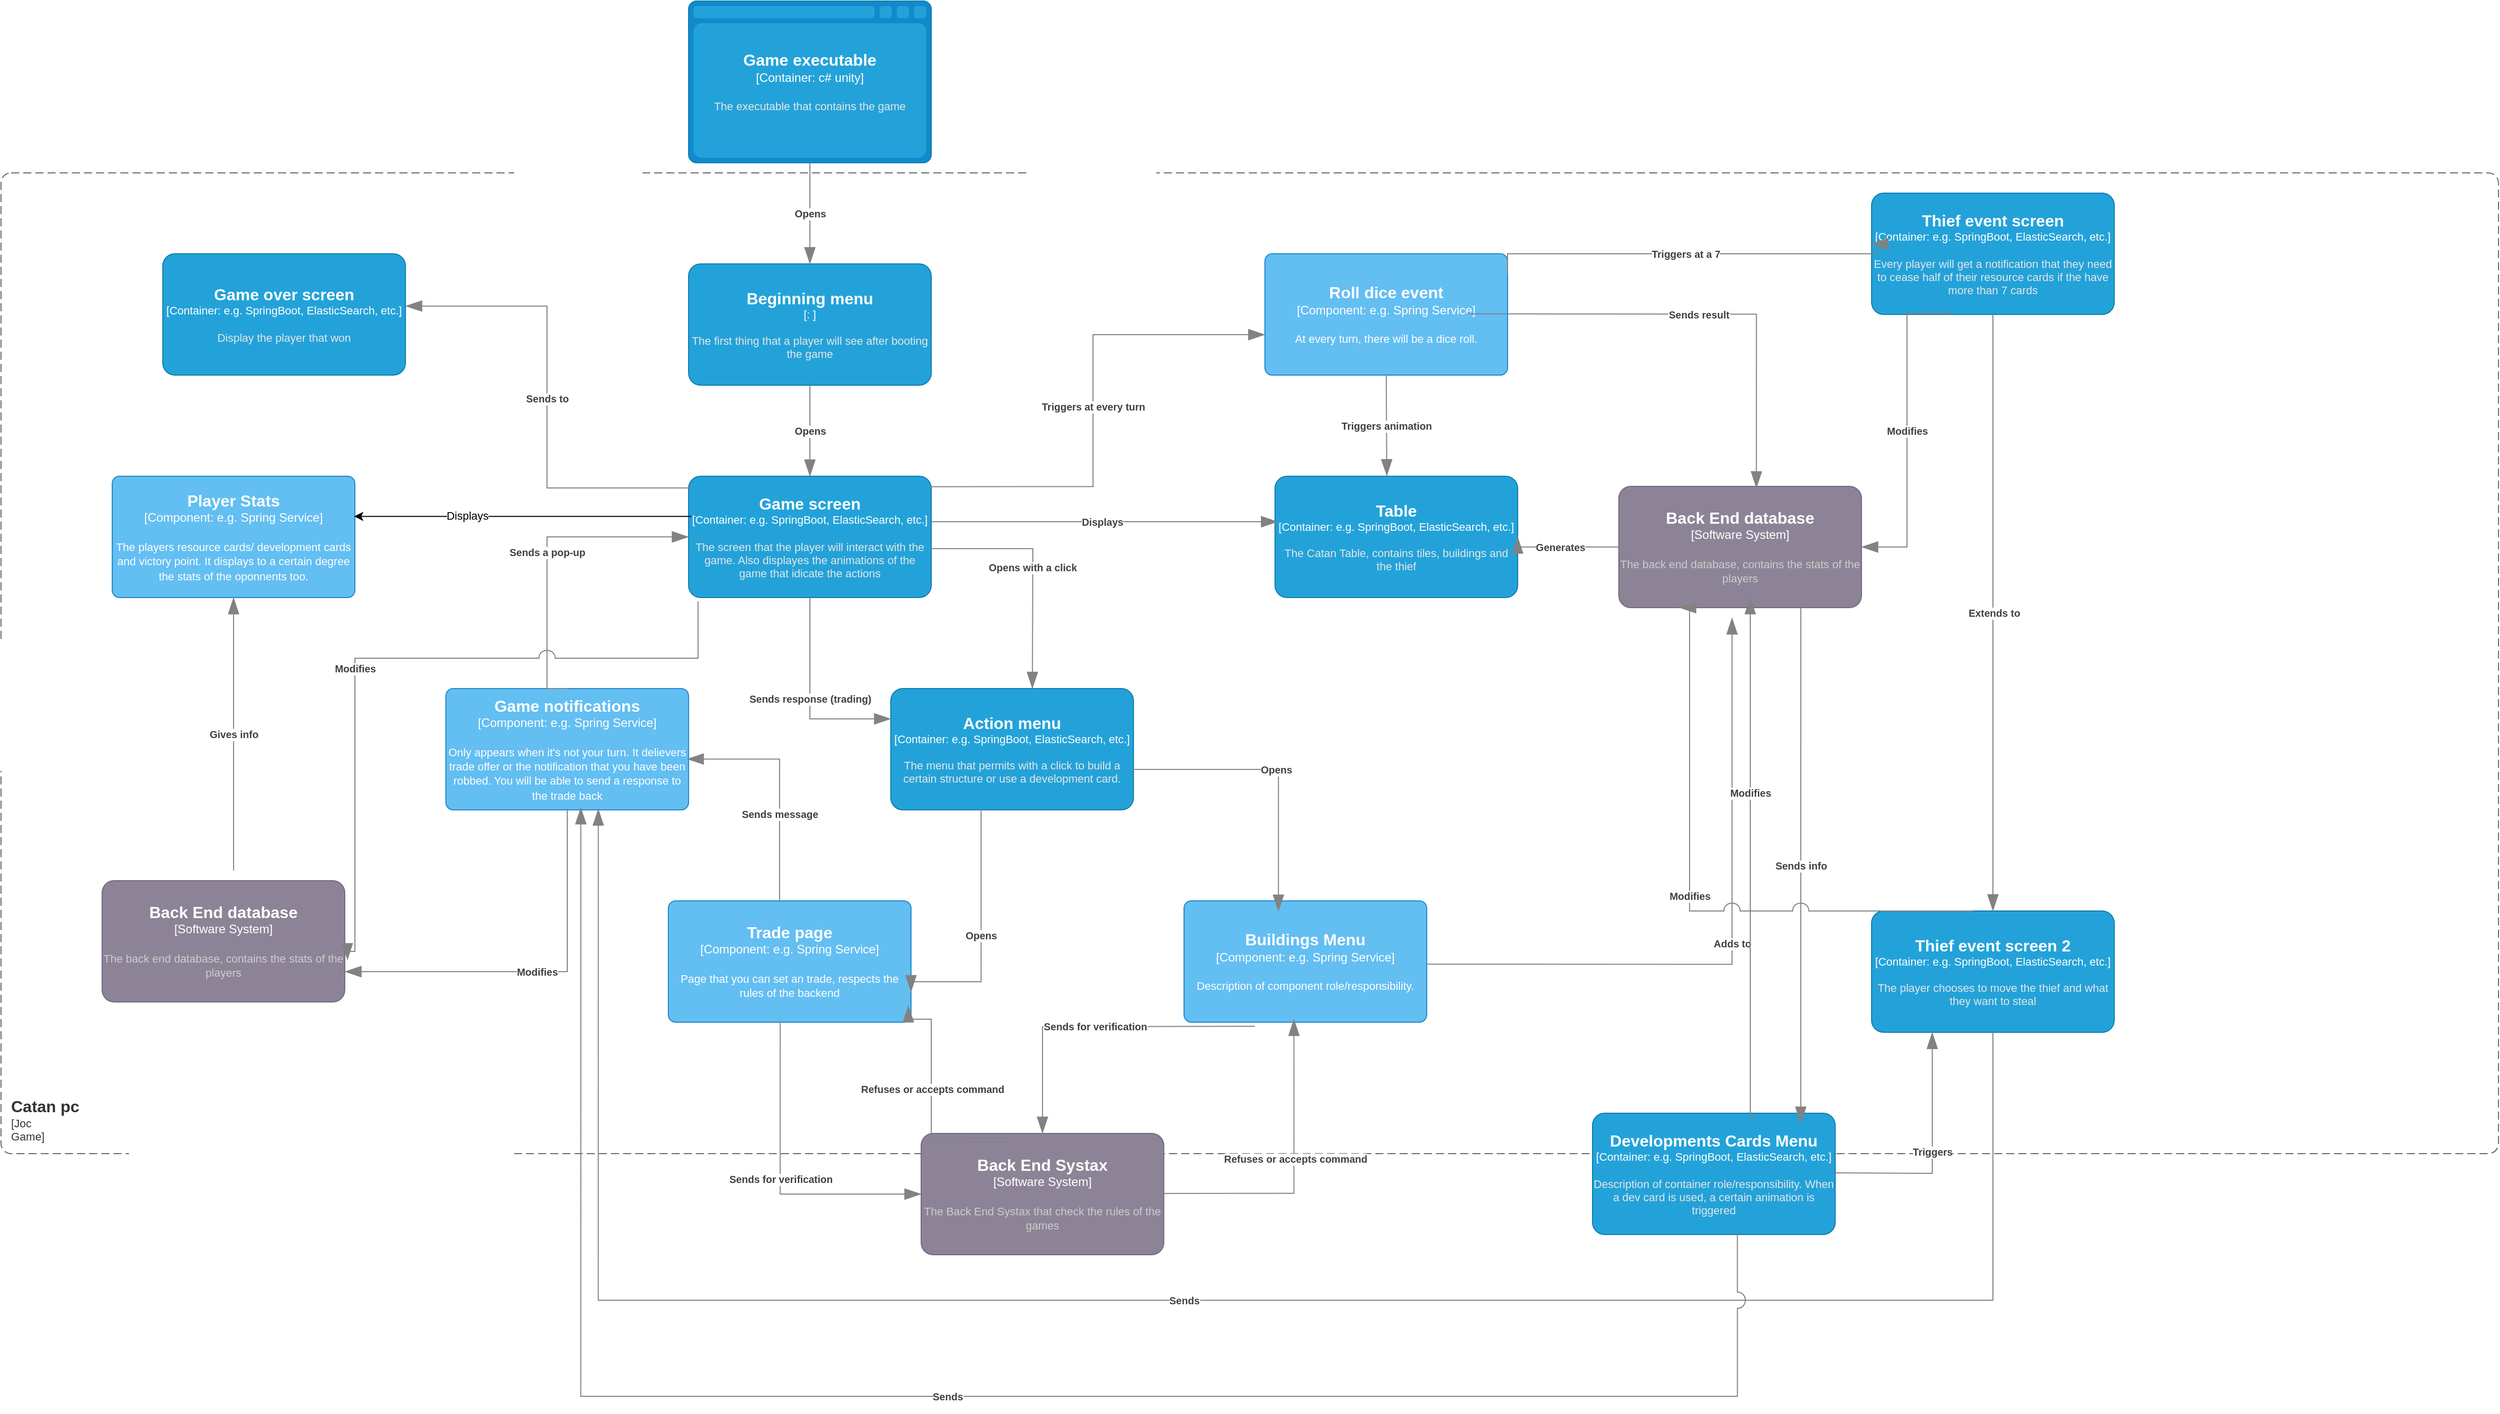 <mxfile version="26.1.1">
  <diagram name="Pagină-1" id="UTGaw44yvinhwc0s_YZf">
    <mxGraphModel dx="1434" dy="772" grid="1" gridSize="10" guides="1" tooltips="1" connect="1" arrows="1" fold="1" page="1" pageScale="1" pageWidth="827" pageHeight="1169" math="0" shadow="0">
      <root>
        <mxCell id="0" />
        <mxCell id="1" parent="0" />
        <object placeholders="1" c4Name="Catan pc" c4Type="ContainerScopeBoundary" c4Application="Joc&#xa;Game" label="&lt;font style=&quot;font-size: 16px&quot;&gt;&lt;b&gt;&lt;div style=&quot;text-align: left&quot;&gt;%c4Name%&lt;/div&gt;&lt;/b&gt;&lt;/font&gt;&lt;div style=&quot;text-align: left&quot;&gt;[%c4Application%]&lt;/div&gt;" id="vc-hCGxswRLO5xnwqPGK-2">
          <mxCell style="rounded=1;fontSize=11;whiteSpace=wrap;html=1;dashed=1;arcSize=20;fillColor=none;strokeColor=#666666;fontColor=#333333;labelBackgroundColor=none;align=left;verticalAlign=bottom;labelBorderColor=none;spacingTop=0;spacing=10;dashPattern=8 4;metaEdit=1;rotatable=0;perimeter=rectanglePerimeter;noLabel=0;labelPadding=0;allowArrows=0;connectable=0;expand=0;recursiveResize=0;editable=1;pointerEvents=0;absoluteArcSize=1;points=[[0.25,0,0],[0.5,0,0],[0.75,0,0],[1,0.25,0],[1,0.5,0],[1,0.75,0],[0.75,1,0],[0.5,1,0],[0.25,1,0],[0,0.75,0],[0,0.5,0],[0,0.25,0]];" vertex="1" parent="1">
            <mxGeometry x="80" y="190" width="2470" height="970" as="geometry" />
          </mxCell>
        </object>
        <object placeholders="1" c4Name="Beginning menu" c4Type="" c4Technology="" c4Description="The first thing that a player will see after booting the game" label="&lt;font style=&quot;font-size: 16px&quot;&gt;&lt;b&gt;%c4Name%&lt;/b&gt;&lt;/font&gt;&lt;div&gt;[%c4Type%: %c4Technology%]&lt;/div&gt;&lt;br&gt;&lt;div&gt;&lt;font style=&quot;font-size: 11px&quot;&gt;&lt;font color=&quot;#E6E6E6&quot;&gt;%c4Description%&lt;/font&gt;&lt;/div&gt;" id="vc-hCGxswRLO5xnwqPGK-3">
          <mxCell style="rounded=1;whiteSpace=wrap;html=1;fontSize=11;labelBackgroundColor=none;fillColor=#23A2D9;fontColor=#ffffff;align=center;arcSize=10;strokeColor=#0E7DAD;metaEdit=1;resizable=0;points=[[0.25,0,0],[0.5,0,0],[0.75,0,0],[1,0.25,0],[1,0.5,0],[1,0.75,0],[0.75,1,0],[0.5,1,0],[0.25,1,0],[0,0.75,0],[0,0.5,0],[0,0.25,0]];" vertex="1" parent="1">
            <mxGeometry x="760" y="280" width="240" height="120" as="geometry" />
          </mxCell>
        </object>
        <object placeholders="1" c4Name="Game executable" c4Type="Container" c4Technology="c# unity" c4Description="The executable that contains the game" label="&lt;font style=&quot;font-size: 16px&quot;&gt;&lt;b&gt;%c4Name%&lt;/b&gt;&lt;/font&gt;&lt;div&gt;[%c4Type%:&amp;nbsp;%c4Technology%]&lt;/div&gt;&lt;br&gt;&lt;div&gt;&lt;font style=&quot;font-size: 11px&quot;&gt;&lt;font color=&quot;#E6E6E6&quot;&gt;%c4Description%&lt;/font&gt;&lt;/div&gt;" id="vc-hCGxswRLO5xnwqPGK-4">
          <mxCell style="shape=mxgraph.c4.webBrowserContainer2;whiteSpace=wrap;html=1;boundedLbl=1;rounded=0;labelBackgroundColor=none;strokeColor=#118ACD;fillColor=#23A2D9;strokeColor=#118ACD;strokeColor2=#0E7DAD;fontSize=12;fontColor=#ffffff;align=center;metaEdit=1;points=[[0.5,0,0],[1,0.25,0],[1,0.5,0],[1,0.75,0],[0.5,1,0],[0,0.75,0],[0,0.5,0],[0,0.25,0]];resizable=0;" vertex="1" parent="1">
            <mxGeometry x="760" y="20" width="240" height="160" as="geometry" />
          </mxCell>
        </object>
        <object placeholders="1" c4Type="Relationship" c4Description="Opens" label="&lt;div style=&quot;text-align: left&quot;&gt;&lt;div style=&quot;text-align: center&quot;&gt;&lt;b&gt;%c4Description%&lt;/b&gt;&lt;/div&gt;" id="vc-hCGxswRLO5xnwqPGK-5">
          <mxCell style="endArrow=blockThin;html=1;fontSize=10;fontColor=#404040;strokeWidth=1;endFill=1;strokeColor=#828282;elbow=vertical;metaEdit=1;endSize=14;startSize=14;jumpStyle=arc;jumpSize=16;rounded=0;edgeStyle=orthogonalEdgeStyle;exitX=0.5;exitY=1;exitDx=0;exitDy=0;exitPerimeter=0;entryX=0.5;entryY=0;entryDx=0;entryDy=0;entryPerimeter=0;" edge="1" parent="1" source="vc-hCGxswRLO5xnwqPGK-4" target="vc-hCGxswRLO5xnwqPGK-3">
            <mxGeometry width="240" relative="1" as="geometry">
              <mxPoint x="290" y="460" as="sourcePoint" />
              <mxPoint x="390" y="270" as="targetPoint" />
            </mxGeometry>
          </mxCell>
        </object>
        <object placeholders="1" c4Name="Game screen" c4Type="Container" c4Technology="e.g. SpringBoot, ElasticSearch, etc." c4Description="The screen that the player will interact with the game. Also displayes the animations of the game that idicate the actions" label="&lt;font style=&quot;font-size: 16px&quot;&gt;&lt;b&gt;%c4Name%&lt;/b&gt;&lt;/font&gt;&lt;div&gt;[%c4Type%: %c4Technology%]&lt;/div&gt;&lt;br&gt;&lt;div&gt;&lt;font style=&quot;font-size: 11px&quot;&gt;&lt;font color=&quot;#E6E6E6&quot;&gt;%c4Description%&lt;/font&gt;&lt;/div&gt;" id="vc-hCGxswRLO5xnwqPGK-6">
          <mxCell style="rounded=1;whiteSpace=wrap;html=1;fontSize=11;labelBackgroundColor=none;fillColor=#23A2D9;fontColor=#ffffff;align=center;arcSize=10;strokeColor=#0E7DAD;metaEdit=1;resizable=0;points=[[0.25,0,0],[0.5,0,0],[0.75,0,0],[1,0.25,0],[1,0.5,0],[1,0.75,0],[0.75,1,0],[0.5,1,0],[0.25,1,0],[0,0.75,0],[0,0.5,0],[0,0.25,0]];" vertex="1" parent="1">
            <mxGeometry x="760" y="490" width="240" height="120" as="geometry" />
          </mxCell>
        </object>
        <object placeholders="1" c4Type="Relationship" c4Description="Opens" label="&lt;div style=&quot;text-align: left&quot;&gt;&lt;div style=&quot;text-align: center&quot;&gt;&lt;b&gt;%c4Description%&lt;/b&gt;&lt;/div&gt;" id="vc-hCGxswRLO5xnwqPGK-7">
          <mxCell style="endArrow=blockThin;html=1;fontSize=10;fontColor=#404040;strokeWidth=1;endFill=1;strokeColor=#828282;elbow=vertical;metaEdit=1;endSize=14;startSize=14;jumpStyle=arc;jumpSize=16;rounded=0;edgeStyle=orthogonalEdgeStyle;exitX=0.5;exitY=1;exitDx=0;exitDy=0;exitPerimeter=0;entryX=0.5;entryY=0;entryDx=0;entryDy=0;entryPerimeter=0;" edge="1" parent="1" source="vc-hCGxswRLO5xnwqPGK-3" target="vc-hCGxswRLO5xnwqPGK-6">
            <mxGeometry width="240" relative="1" as="geometry">
              <mxPoint x="290" y="460" as="sourcePoint" />
              <mxPoint x="390" y="460" as="targetPoint" />
            </mxGeometry>
          </mxCell>
        </object>
        <object placeholders="1" c4Name="Action menu" c4Type="Container" c4Technology="e.g. SpringBoot, ElasticSearch, etc." c4Description="The menu that permits with a click to build a certain structure or use a development card." label="&lt;font style=&quot;font-size: 16px&quot;&gt;&lt;b&gt;%c4Name%&lt;/b&gt;&lt;/font&gt;&lt;div&gt;[%c4Type%: %c4Technology%]&lt;/div&gt;&lt;br&gt;&lt;div&gt;&lt;font style=&quot;font-size: 11px&quot;&gt;&lt;font color=&quot;#E6E6E6&quot;&gt;%c4Description%&lt;/font&gt;&lt;/div&gt;" id="vc-hCGxswRLO5xnwqPGK-8">
          <mxCell style="rounded=1;whiteSpace=wrap;html=1;fontSize=11;labelBackgroundColor=none;fillColor=#23A2D9;fontColor=#ffffff;align=center;arcSize=10;strokeColor=#0E7DAD;metaEdit=1;resizable=0;points=[[0.25,0,0],[0.5,0,0],[0.75,0,0],[1,0.25,0],[1,0.5,0],[1,0.75,0],[0.75,1,0],[0.5,1,0],[0.25,1,0],[0,0.75,0],[0,0.5,0],[0,0.25,0]];" vertex="1" parent="1">
            <mxGeometry x="960" y="700" width="240" height="120" as="geometry" />
          </mxCell>
        </object>
        <object placeholders="1" c4Name="Game notifications" c4Type="Component" c4Technology="e.g. Spring Service" c4Description="Only appears when it&#39;s not your turn. It delievers trade offer or the notification that you have been robbed. You will be able to send a response to the trade back" label="&lt;font style=&quot;font-size: 16px&quot;&gt;&lt;b&gt;%c4Name%&lt;/b&gt;&lt;/font&gt;&lt;div&gt;[%c4Type%: %c4Technology%]&lt;/div&gt;&lt;br&gt;&lt;div&gt;&lt;font style=&quot;font-size: 11px&quot;&gt;%c4Description%&lt;/font&gt;&lt;/div&gt;" id="vc-hCGxswRLO5xnwqPGK-9">
          <mxCell style="rounded=1;whiteSpace=wrap;html=1;labelBackgroundColor=none;fillColor=#63BEF2;fontColor=#ffffff;align=center;arcSize=6;strokeColor=#2086C9;metaEdit=1;resizable=0;points=[[0.25,0,0],[0.5,0,0],[0.75,0,0],[1,0.25,0],[1,0.5,0],[1,0.75,0],[0.75,1,0],[0.5,1,0],[0.25,1,0],[0,0.75,0],[0,0.5,0],[0,0.25,0]];" vertex="1" parent="1">
            <mxGeometry x="520" y="700" width="240" height="120" as="geometry" />
          </mxCell>
        </object>
        <object placeholders="1" c4Type="Relationship" c4Description="Opens with a click" label="&lt;div style=&quot;text-align: left&quot;&gt;&lt;div style=&quot;text-align: center&quot;&gt;&lt;b&gt;%c4Description%&lt;/b&gt;&lt;/div&gt;" id="vc-hCGxswRLO5xnwqPGK-10">
          <mxCell style="endArrow=blockThin;html=1;fontSize=10;fontColor=#404040;strokeWidth=1;endFill=1;strokeColor=#828282;elbow=vertical;metaEdit=1;endSize=14;startSize=14;jumpStyle=arc;jumpSize=16;rounded=0;edgeStyle=orthogonalEdgeStyle;exitX=0.994;exitY=0.597;exitDx=0;exitDy=0;exitPerimeter=0;" edge="1" parent="1" source="vc-hCGxswRLO5xnwqPGK-6">
            <mxGeometry width="240" relative="1" as="geometry">
              <mxPoint x="860" y="730" as="sourcePoint" />
              <mxPoint x="1100" y="700" as="targetPoint" />
            </mxGeometry>
          </mxCell>
        </object>
        <object placeholders="1" c4Type="Relationship" c4Description="Sends message" label="&lt;div style=&quot;text-align: left&quot;&gt;&lt;div style=&quot;text-align: center&quot;&gt;&lt;b&gt;%c4Description%&lt;/b&gt;&lt;/div&gt;" id="vc-hCGxswRLO5xnwqPGK-11">
          <mxCell style="endArrow=blockThin;html=1;fontSize=10;fontColor=#404040;strokeWidth=1;endFill=1;strokeColor=#828282;elbow=vertical;metaEdit=1;endSize=14;startSize=14;jumpStyle=arc;jumpSize=16;rounded=0;edgeStyle=orthogonalEdgeStyle;entryX=0.994;entryY=0.581;entryDx=0;entryDy=0;entryPerimeter=0;exitX=0.5;exitY=0;exitDx=0;exitDy=0;exitPerimeter=0;" edge="1" parent="1" target="vc-hCGxswRLO5xnwqPGK-9">
            <mxGeometry width="240" relative="1" as="geometry">
              <mxPoint x="800" y="920" as="sourcePoint" />
              <mxPoint x="700" y="770" as="targetPoint" />
              <Array as="points">
                <mxPoint x="850" y="920" />
                <mxPoint x="850" y="770" />
              </Array>
            </mxGeometry>
          </mxCell>
        </object>
        <object placeholders="1" c4Type="Relationship" c4Description="Sends response (trading)" label="&lt;div style=&quot;text-align: left&quot;&gt;&lt;div style=&quot;text-align: center&quot;&gt;&lt;b&gt;%c4Description%&lt;/b&gt;&lt;/div&gt;" id="vc-hCGxswRLO5xnwqPGK-13">
          <mxCell style="endArrow=blockThin;html=1;fontSize=10;fontColor=#404040;strokeWidth=1;endFill=1;strokeColor=#828282;elbow=vertical;metaEdit=1;endSize=14;startSize=14;jumpStyle=arc;jumpSize=16;rounded=0;edgeStyle=orthogonalEdgeStyle;exitX=0.5;exitY=1;exitDx=0;exitDy=0;exitPerimeter=0;" edge="1" parent="1" source="vc-hCGxswRLO5xnwqPGK-6">
            <mxGeometry width="240" relative="1" as="geometry">
              <mxPoint x="860" y="730" as="sourcePoint" />
              <mxPoint x="960" y="730" as="targetPoint" />
              <Array as="points">
                <mxPoint x="880" y="730" />
              </Array>
            </mxGeometry>
          </mxCell>
        </object>
        <object placeholders="1" c4Type="Relationship" c4Description="Sends a pop-up" label="&lt;div style=&quot;text-align: left&quot;&gt;&lt;div style=&quot;text-align: center&quot;&gt;&lt;b&gt;%c4Description%&lt;/b&gt;&lt;/div&gt;" id="vc-hCGxswRLO5xnwqPGK-15">
          <mxCell style="endArrow=blockThin;html=1;fontSize=10;fontColor=#404040;strokeWidth=1;endFill=1;strokeColor=#828282;elbow=vertical;metaEdit=1;endSize=14;startSize=14;jumpStyle=arc;jumpSize=16;rounded=0;edgeStyle=orthogonalEdgeStyle;exitX=0.5;exitY=0;exitDx=0;exitDy=0;exitPerimeter=0;" edge="1" parent="1" source="vc-hCGxswRLO5xnwqPGK-9" target="vc-hCGxswRLO5xnwqPGK-6">
            <mxGeometry width="240" relative="1" as="geometry">
              <mxPoint x="620" y="614.47" as="sourcePoint" />
              <mxPoint x="550" y="624.47" as="targetPoint" />
              <Array as="points">
                <mxPoint x="620" y="700" />
                <mxPoint x="620" y="550" />
              </Array>
            </mxGeometry>
          </mxCell>
        </object>
        <object placeholders="1" c4Name="Trade page" c4Type="Component" c4Technology="e.g. Spring Service" c4Description="Page that you can set an trade, respects the rules of the backend" label="&lt;font style=&quot;font-size: 16px&quot;&gt;&lt;b&gt;%c4Name%&lt;/b&gt;&lt;/font&gt;&lt;div&gt;[%c4Type%: %c4Technology%]&lt;/div&gt;&lt;br&gt;&lt;div&gt;&lt;font style=&quot;font-size: 11px&quot;&gt;%c4Description%&lt;/font&gt;&lt;/div&gt;" id="vc-hCGxswRLO5xnwqPGK-16">
          <mxCell style="rounded=1;whiteSpace=wrap;html=1;labelBackgroundColor=none;fillColor=#63BEF2;fontColor=#ffffff;align=center;arcSize=6;strokeColor=#2086C9;metaEdit=1;resizable=0;points=[[0.25,0,0],[0.5,0,0],[0.75,0,0],[1,0.25,0],[1,0.5,0],[1,0.75,0],[0.75,1,0],[0.5,1,0],[0.25,1,0],[0,0.75,0],[0,0.5,0],[0,0.25,0]];" vertex="1" parent="1">
            <mxGeometry x="740" y="910" width="240" height="120" as="geometry" />
          </mxCell>
        </object>
        <object placeholders="1" c4Type="Relationship" c4Description="Opens" label="&lt;div style=&quot;text-align: left&quot;&gt;&lt;div style=&quot;text-align: center&quot;&gt;&lt;b&gt;%c4Description%&lt;/b&gt;&lt;/div&gt;" id="vc-hCGxswRLO5xnwqPGK-17">
          <mxCell style="endArrow=blockThin;html=1;fontSize=10;fontColor=#404040;strokeWidth=1;endFill=1;strokeColor=#828282;elbow=vertical;metaEdit=1;endSize=14;startSize=14;jumpStyle=arc;jumpSize=16;rounded=0;edgeStyle=orthogonalEdgeStyle;exitX=0.372;exitY=0.992;exitDx=0;exitDy=0;exitPerimeter=0;" edge="1" parent="1" source="vc-hCGxswRLO5xnwqPGK-8">
            <mxGeometry width="240" relative="1" as="geometry">
              <mxPoint x="860" y="730" as="sourcePoint" />
              <mxPoint x="980" y="1000" as="targetPoint" />
              <Array as="points">
                <mxPoint x="1049" y="990" />
                <mxPoint x="980" y="990" />
              </Array>
            </mxGeometry>
          </mxCell>
        </object>
        <object placeholders="1" c4Name="Buildings Menu" c4Type="Component" c4Technology="e.g. Spring Service" c4Description="Description of component role/responsibility." label="&lt;font style=&quot;font-size: 16px&quot;&gt;&lt;b&gt;%c4Name%&lt;/b&gt;&lt;/font&gt;&lt;div&gt;[%c4Type%: %c4Technology%]&lt;/div&gt;&lt;br&gt;&lt;div&gt;&lt;font style=&quot;font-size: 11px&quot;&gt;%c4Description%&lt;/font&gt;&lt;/div&gt;" id="vc-hCGxswRLO5xnwqPGK-19">
          <mxCell style="rounded=1;whiteSpace=wrap;html=1;labelBackgroundColor=none;fillColor=#63BEF2;fontColor=#ffffff;align=center;arcSize=6;strokeColor=#2086C9;metaEdit=1;resizable=0;points=[[0.25,0,0],[0.5,0,0],[0.75,0,0],[1,0.25,0],[1,0.5,0],[1,0.75,0],[0.75,1,0],[0.5,1,0],[0.25,1,0],[0,0.75,0],[0,0.5,0],[0,0.25,0]];" vertex="1" parent="1">
            <mxGeometry x="1250" y="910" width="240" height="120" as="geometry" />
          </mxCell>
        </object>
        <object placeholders="1" c4Name="Table" c4Type="Container" c4Technology="e.g. SpringBoot, ElasticSearch, etc." c4Description="The Catan Table, contains tiles, buildings and the thief" label="&lt;font style=&quot;font-size: 16px&quot;&gt;&lt;b&gt;%c4Name%&lt;/b&gt;&lt;/font&gt;&lt;div&gt;[%c4Type%: %c4Technology%]&lt;/div&gt;&lt;br&gt;&lt;div&gt;&lt;font style=&quot;font-size: 11px&quot;&gt;&lt;font color=&quot;#E6E6E6&quot;&gt;%c4Description%&lt;/font&gt;&lt;/div&gt;" id="vc-hCGxswRLO5xnwqPGK-20">
          <mxCell style="rounded=1;whiteSpace=wrap;html=1;fontSize=11;labelBackgroundColor=none;fillColor=#23A2D9;fontColor=#ffffff;align=center;arcSize=10;strokeColor=#0E7DAD;metaEdit=1;resizable=0;points=[[0.25,0,0],[0.5,0,0],[0.75,0,0],[1,0.25,0],[1,0.5,0],[1,0.75,0],[0.75,1,0],[0.5,1,0],[0.25,1,0],[0,0.75,0],[0,0.5,0],[0,0.25,0]];" vertex="1" parent="1">
            <mxGeometry x="1340" y="490" width="240" height="120" as="geometry" />
          </mxCell>
        </object>
        <object placeholders="1" c4Type="Relationship" c4Description="Displays" label="&lt;div style=&quot;text-align: left&quot;&gt;&lt;div style=&quot;text-align: center&quot;&gt;&lt;b&gt;%c4Description%&lt;/b&gt;&lt;/div&gt;" id="vc-hCGxswRLO5xnwqPGK-21">
          <mxCell style="endArrow=blockThin;html=1;fontSize=10;fontColor=#404040;strokeWidth=1;endFill=1;strokeColor=#828282;elbow=vertical;metaEdit=1;endSize=14;startSize=14;jumpStyle=arc;jumpSize=16;rounded=0;edgeStyle=orthogonalEdgeStyle;exitX=0.983;exitY=0.375;exitDx=0;exitDy=0;exitPerimeter=0;entryX=0.011;entryY=0.375;entryDx=0;entryDy=0;entryPerimeter=0;" edge="1" parent="1" source="vc-hCGxswRLO5xnwqPGK-6" target="vc-hCGxswRLO5xnwqPGK-20">
            <mxGeometry width="240" relative="1" as="geometry">
              <mxPoint x="860" y="730" as="sourcePoint" />
              <mxPoint x="1100" y="730" as="targetPoint" />
            </mxGeometry>
          </mxCell>
        </object>
        <object placeholders="1" c4Type="Relationship" c4Description="Opens" label="&lt;div style=&quot;text-align: left&quot;&gt;&lt;div style=&quot;text-align: center&quot;&gt;&lt;b&gt;%c4Description%&lt;/b&gt;&lt;/div&gt;" id="vc-hCGxswRLO5xnwqPGK-22">
          <mxCell style="endArrow=blockThin;html=1;fontSize=10;fontColor=#404040;strokeWidth=1;endFill=1;strokeColor=#828282;elbow=vertical;metaEdit=1;endSize=14;startSize=14;jumpStyle=arc;jumpSize=16;rounded=0;edgeStyle=orthogonalEdgeStyle;entryX=0.014;entryY=0.586;entryDx=0;entryDy=0;entryPerimeter=0;" edge="1" parent="1">
            <mxGeometry width="240" relative="1" as="geometry">
              <mxPoint x="1197" y="780" as="sourcePoint" />
              <mxPoint x="1343.36" y="920.32" as="targetPoint" />
              <Array as="points">
                <mxPoint x="1197" y="780" />
                <mxPoint x="1343" y="780" />
              </Array>
            </mxGeometry>
          </mxCell>
        </object>
        <object placeholders="1" c4Type="Relationship" c4Description="Adds to" label="&lt;div style=&quot;text-align: left&quot;&gt;&lt;div style=&quot;text-align: center&quot;&gt;&lt;b&gt;%c4Description%&lt;/b&gt;&lt;/div&gt;" id="vc-hCGxswRLO5xnwqPGK-23">
          <mxCell style="endArrow=blockThin;html=1;fontSize=10;fontColor=#404040;strokeWidth=1;endFill=1;strokeColor=#828282;elbow=vertical;metaEdit=1;endSize=14;startSize=14;jumpStyle=arc;jumpSize=16;rounded=0;edgeStyle=orthogonalEdgeStyle;exitX=0.908;exitY=-0.014;exitDx=0;exitDy=0;exitPerimeter=0;" edge="1" parent="1">
            <mxGeometry width="240" relative="1" as="geometry">
              <mxPoint x="1490.05" y="972.65" as="sourcePoint" />
              <mxPoint x="1792" y="630" as="targetPoint" />
              <Array as="points">
                <mxPoint x="1792" y="973" />
                <mxPoint x="1792" y="670" />
              </Array>
            </mxGeometry>
          </mxCell>
        </object>
        <object placeholders="1" c4Name="Player Stats" c4Type="Component" c4Technology="e.g. Spring Service" c4Description="The players resource cards/ development cards and victory point. It displays to a certain degree the stats of the oponnents too." label="&lt;font style=&quot;font-size: 16px&quot;&gt;&lt;b&gt;%c4Name%&lt;/b&gt;&lt;/font&gt;&lt;div&gt;[%c4Type%: %c4Technology%]&lt;/div&gt;&lt;br&gt;&lt;div&gt;&lt;font style=&quot;font-size: 11px&quot;&gt;%c4Description%&lt;/font&gt;&lt;/div&gt;" id="vc-hCGxswRLO5xnwqPGK-24">
          <mxCell style="rounded=1;whiteSpace=wrap;html=1;labelBackgroundColor=none;fillColor=#63BEF2;fontColor=#ffffff;align=center;arcSize=6;strokeColor=#2086C9;metaEdit=1;resizable=0;points=[[0.25,0,0],[0.5,0,0],[0.75,0,0],[1,0.25,0],[1,0.5,0],[1,0.75,0],[0.75,1,0],[0.5,1,0],[0.25,1,0],[0,0.75,0],[0,0.5,0],[0,0.25,0]];" vertex="1" parent="1">
            <mxGeometry x="190" y="490" width="240" height="120" as="geometry" />
          </mxCell>
        </object>
        <mxCell id="vc-hCGxswRLO5xnwqPGK-25" value="" style="endArrow=classic;html=1;rounded=0;exitX=0.011;exitY=0.331;exitDx=0;exitDy=0;exitPerimeter=0;entryX=0.997;entryY=0.331;entryDx=0;entryDy=0;entryPerimeter=0;" edge="1" parent="1" source="vc-hCGxswRLO5xnwqPGK-6" target="vc-hCGxswRLO5xnwqPGK-24">
          <mxGeometry width="50" height="50" relative="1" as="geometry">
            <mxPoint x="960" y="890" as="sourcePoint" />
            <mxPoint x="1010" y="840" as="targetPoint" />
          </mxGeometry>
        </mxCell>
        <mxCell id="vc-hCGxswRLO5xnwqPGK-26" value="Displays" style="edgeLabel;html=1;align=center;verticalAlign=middle;resizable=0;points=[];" vertex="1" connectable="0" parent="vc-hCGxswRLO5xnwqPGK-25">
          <mxGeometry x="0.328" y="-1" relative="1" as="geometry">
            <mxPoint as="offset" />
          </mxGeometry>
        </mxCell>
        <object placeholders="1" c4Name="Back End database" c4Type="Software System" c4Description="The back end database, contains the stats of the players" label="&lt;font style=&quot;font-size: 16px&quot;&gt;&lt;b&gt;%c4Name%&lt;/b&gt;&lt;/font&gt;&lt;div&gt;[%c4Type%]&lt;/div&gt;&lt;br&gt;&lt;div&gt;&lt;font style=&quot;font-size: 11px&quot;&gt;&lt;font color=&quot;#cccccc&quot;&gt;%c4Description%&lt;/font&gt;&lt;/div&gt;" id="vc-hCGxswRLO5xnwqPGK-27">
          <mxCell style="rounded=1;whiteSpace=wrap;html=1;labelBackgroundColor=none;fillColor=#8C8496;fontColor=#ffffff;align=center;arcSize=10;strokeColor=#736782;metaEdit=1;resizable=0;points=[[0.25,0,0],[0.5,0,0],[0.75,0,0],[1,0.25,0],[1,0.5,0],[1,0.75,0],[0.75,1,0],[0.5,1,0],[0.25,1,0],[0,0.75,0],[0,0.5,0],[0,0.25,0]];" vertex="1" parent="1">
            <mxGeometry x="180" y="890" width="240" height="120" as="geometry" />
          </mxCell>
        </object>
        <object placeholders="1" c4Type="Relationship" c4Description="Modifies" label="&lt;div style=&quot;text-align: left&quot;&gt;&lt;div style=&quot;text-align: center&quot;&gt;&lt;b&gt;%c4Description%&lt;/b&gt;&lt;/div&gt;" id="vc-hCGxswRLO5xnwqPGK-28">
          <mxCell style="endArrow=blockThin;html=1;fontSize=10;fontColor=#404040;strokeWidth=1;endFill=1;strokeColor=#828282;elbow=vertical;metaEdit=1;endSize=14;startSize=14;jumpStyle=arc;jumpSize=16;rounded=0;edgeStyle=orthogonalEdgeStyle;exitX=0.039;exitY=1.031;exitDx=0;exitDy=0;exitPerimeter=0;entryX=1.011;entryY=0.653;entryDx=0;entryDy=0;entryPerimeter=0;" edge="1" parent="1" source="vc-hCGxswRLO5xnwqPGK-6" target="vc-hCGxswRLO5xnwqPGK-27">
            <mxGeometry x="0.157" width="240" relative="1" as="geometry">
              <mxPoint x="860" y="730" as="sourcePoint" />
              <mxPoint x="1100" y="730" as="targetPoint" />
              <Array as="points">
                <mxPoint x="769" y="670" />
                <mxPoint x="430" y="670" />
                <mxPoint x="430" y="960" />
                <mxPoint x="423" y="960" />
              </Array>
              <mxPoint as="offset" />
            </mxGeometry>
          </mxCell>
        </object>
        <object placeholders="1" c4Type="Relationship" c4Description="Gives info" label="&lt;div style=&quot;text-align: left&quot;&gt;&lt;div style=&quot;text-align: center&quot;&gt;&lt;b&gt;%c4Description%&lt;/b&gt;&lt;/div&gt;" id="vc-hCGxswRLO5xnwqPGK-29">
          <mxCell style="endArrow=blockThin;html=1;fontSize=10;fontColor=#404040;strokeWidth=1;endFill=1;strokeColor=#828282;elbow=vertical;metaEdit=1;endSize=14;startSize=14;jumpStyle=arc;jumpSize=16;rounded=0;edgeStyle=orthogonalEdgeStyle;" edge="1" parent="1">
            <mxGeometry width="240" relative="1" as="geometry">
              <mxPoint x="310" y="880" as="sourcePoint" />
              <mxPoint x="310" y="610" as="targetPoint" />
            </mxGeometry>
          </mxCell>
        </object>
        <object placeholders="1" c4Name="Back End Systax" c4Type="Software System" c4Description="The Back End Systax that check the rules of the games" label="&lt;font style=&quot;font-size: 16px&quot;&gt;&lt;b&gt;%c4Name%&lt;/b&gt;&lt;/font&gt;&lt;div&gt;[%c4Type%]&lt;/div&gt;&lt;br&gt;&lt;div&gt;&lt;font style=&quot;font-size: 11px&quot;&gt;&lt;font color=&quot;#cccccc&quot;&gt;%c4Description%&lt;/font&gt;&lt;/div&gt;" id="vc-hCGxswRLO5xnwqPGK-30">
          <mxCell style="rounded=1;whiteSpace=wrap;html=1;labelBackgroundColor=none;fillColor=#8C8496;fontColor=#ffffff;align=center;arcSize=10;strokeColor=#736782;metaEdit=1;resizable=0;points=[[0.25,0,0],[0.5,0,0],[0.75,0,0],[1,0.25,0],[1,0.5,0],[1,0.75,0],[0.75,1,0],[0.5,1,0],[0.25,1,0],[0,0.75,0],[0,0.5,0],[0,0.25,0]];" vertex="1" parent="1">
            <mxGeometry x="990" y="1140" width="240" height="120" as="geometry" />
          </mxCell>
        </object>
        <object placeholders="1" c4Type="Relationship" c4Description="Refuses or accepts command" label="&lt;div style=&quot;text-align: left&quot;&gt;&lt;div style=&quot;text-align: center&quot;&gt;&lt;b&gt;%c4Description%&lt;/b&gt;&lt;/div&gt;" id="vc-hCGxswRLO5xnwqPGK-31">
          <mxCell style="endArrow=blockThin;html=1;fontSize=10;fontColor=#404040;strokeWidth=1;endFill=1;strokeColor=#828282;elbow=vertical;metaEdit=1;endSize=14;startSize=14;jumpStyle=arc;jumpSize=16;rounded=0;edgeStyle=orthogonalEdgeStyle;entryX=0.453;entryY=0.975;entryDx=0;entryDy=0;entryPerimeter=0;" edge="1" parent="1" target="vc-hCGxswRLO5xnwqPGK-19">
            <mxGeometry x="0.083" width="240" relative="1" as="geometry">
              <mxPoint x="1230" y="1199.33" as="sourcePoint" />
              <mxPoint x="1470" y="1199.33" as="targetPoint" />
              <Array as="points">
                <mxPoint x="1359" y="1199" />
              </Array>
              <mxPoint x="1" as="offset" />
            </mxGeometry>
          </mxCell>
        </object>
        <object placeholders="1" c4Type="Relationship" c4Description="Sends for verification" label="&lt;div style=&quot;text-align: left&quot;&gt;&lt;div style=&quot;text-align: center&quot;&gt;&lt;b&gt;%c4Description%&lt;/b&gt;&lt;/div&gt;" id="vc-hCGxswRLO5xnwqPGK-32">
          <mxCell style="endArrow=blockThin;html=1;fontSize=10;fontColor=#404040;strokeWidth=1;endFill=1;strokeColor=#828282;elbow=vertical;metaEdit=1;endSize=14;startSize=14;jumpStyle=arc;jumpSize=16;rounded=0;edgeStyle=orthogonalEdgeStyle;" edge="1" parent="1" target="vc-hCGxswRLO5xnwqPGK-30">
            <mxGeometry width="240" relative="1" as="geometry">
              <mxPoint x="1320" y="1034" as="sourcePoint" />
              <mxPoint x="1650" y="1090" as="targetPoint" />
            </mxGeometry>
          </mxCell>
        </object>
        <object placeholders="1" c4Name="Back End database" c4Type="Software System" c4Description="The back end database, contains the stats of the players" label="&lt;font style=&quot;font-size: 16px&quot;&gt;&lt;b&gt;%c4Name%&lt;/b&gt;&lt;/font&gt;&lt;div&gt;[%c4Type%]&lt;/div&gt;&lt;br&gt;&lt;div&gt;&lt;font style=&quot;font-size: 11px&quot;&gt;&lt;font color=&quot;#cccccc&quot;&gt;%c4Description%&lt;/font&gt;&lt;/div&gt;" id="vc-hCGxswRLO5xnwqPGK-33">
          <mxCell style="rounded=1;whiteSpace=wrap;html=1;labelBackgroundColor=none;fillColor=#8C8496;fontColor=#ffffff;align=center;arcSize=10;strokeColor=#736782;metaEdit=1;resizable=0;points=[[0.25,0,0],[0.5,0,0],[0.75,0,0],[1,0.25,0],[1,0.5,0],[1,0.75,0],[0.75,1,0],[0.5,1,0],[0.25,1,0],[0,0.75,0],[0,0.5,0],[0,0.25,0]];" vertex="1" parent="1">
            <mxGeometry x="1680" y="500" width="240" height="120" as="geometry" />
          </mxCell>
        </object>
        <object placeholders="1" c4Type="Relationship" c4Description="Generates" label="&lt;div style=&quot;text-align: left&quot;&gt;&lt;div style=&quot;text-align: center&quot;&gt;&lt;b&gt;%c4Description%&lt;/b&gt;&lt;/div&gt;" id="vc-hCGxswRLO5xnwqPGK-34">
          <mxCell style="endArrow=blockThin;html=1;fontSize=10;fontColor=#404040;strokeWidth=1;endFill=1;strokeColor=#828282;elbow=vertical;metaEdit=1;endSize=14;startSize=14;jumpStyle=arc;jumpSize=16;rounded=0;edgeStyle=orthogonalEdgeStyle;exitX=0;exitY=0.5;exitDx=0;exitDy=0;exitPerimeter=0;entryX=1;entryY=0.5;entryDx=0;entryDy=0;entryPerimeter=0;" edge="1" parent="1" source="vc-hCGxswRLO5xnwqPGK-33" target="vc-hCGxswRLO5xnwqPGK-20">
            <mxGeometry x="0.083" width="240" relative="1" as="geometry">
              <mxPoint x="1560" y="650" as="sourcePoint" />
              <mxPoint x="1800" y="650" as="targetPoint" />
              <Array as="points">
                <mxPoint x="1580" y="560" />
              </Array>
              <mxPoint x="1" as="offset" />
            </mxGeometry>
          </mxCell>
        </object>
        <object placeholders="1" c4Type="Relationship" c4Description="Sends for verification" label="&lt;div style=&quot;text-align: left&quot;&gt;&lt;div style=&quot;text-align: center&quot;&gt;&lt;b&gt;%c4Description%&lt;/b&gt;&lt;/div&gt;" id="vc-hCGxswRLO5xnwqPGK-36">
          <mxCell style="endArrow=blockThin;html=1;fontSize=10;fontColor=#404040;strokeWidth=1;endFill=1;strokeColor=#828282;elbow=vertical;metaEdit=1;endSize=14;startSize=14;jumpStyle=arc;jumpSize=16;rounded=0;edgeStyle=orthogonalEdgeStyle;exitX=0.461;exitY=0.997;exitDx=0;exitDy=0;exitPerimeter=0;entryX=0;entryY=0.5;entryDx=0;entryDy=0;entryPerimeter=0;" edge="1" parent="1" source="vc-hCGxswRLO5xnwqPGK-16" target="vc-hCGxswRLO5xnwqPGK-30">
            <mxGeometry width="240" relative="1" as="geometry">
              <mxPoint x="830" y="1110" as="sourcePoint" />
              <mxPoint x="620" y="1216" as="targetPoint" />
            </mxGeometry>
          </mxCell>
        </object>
        <object placeholders="1" c4Type="Relationship" c4Description="Refuses or accepts command" label="&lt;div style=&quot;text-align: left&quot;&gt;&lt;div style=&quot;text-align: center&quot;&gt;&lt;b&gt;%c4Description%&lt;/b&gt;&lt;/div&gt;" id="vc-hCGxswRLO5xnwqPGK-37">
          <mxCell style="endArrow=blockThin;html=1;fontSize=10;fontColor=#404040;strokeWidth=1;endFill=1;strokeColor=#828282;elbow=vertical;metaEdit=1;endSize=14;startSize=14;jumpStyle=arc;jumpSize=16;rounded=0;edgeStyle=orthogonalEdgeStyle;entryX=0.989;entryY=0.864;entryDx=0;entryDy=0;entryPerimeter=0;exitX=0.358;exitY=0.036;exitDx=0;exitDy=0;exitPerimeter=0;" edge="1" parent="1" source="vc-hCGxswRLO5xnwqPGK-30" target="vc-hCGxswRLO5xnwqPGK-16">
            <mxGeometry x="0.083" width="240" relative="1" as="geometry">
              <mxPoint x="970" y="1070" as="sourcePoint" />
              <mxPoint x="1099" y="897.67" as="targetPoint" />
              <Array as="points">
                <mxPoint x="1000" y="1144" />
                <mxPoint x="1000" y="1027" />
                <mxPoint x="977" y="1027" />
              </Array>
              <mxPoint x="1" as="offset" />
            </mxGeometry>
          </mxCell>
        </object>
        <object placeholders="1" c4Name="Roll dice event" c4Type="Component" c4Technology="e.g. Spring Service" c4Description="At every turn, there will be a dice roll." label="&lt;font style=&quot;font-size: 16px&quot;&gt;&lt;b&gt;%c4Name%&lt;/b&gt;&lt;/font&gt;&lt;div&gt;[%c4Type%: %c4Technology%]&lt;/div&gt;&lt;br&gt;&lt;div&gt;&lt;font style=&quot;font-size: 11px&quot;&gt;%c4Description%&lt;/font&gt;&lt;/div&gt;" id="vc-hCGxswRLO5xnwqPGK-38">
          <mxCell style="rounded=1;whiteSpace=wrap;html=1;labelBackgroundColor=none;fillColor=#63BEF2;fontColor=#ffffff;align=center;arcSize=6;strokeColor=#2086C9;metaEdit=1;resizable=0;points=[[0.25,0,0],[0.5,0,0],[0.75,0,0],[1,0.25,0],[1,0.5,0],[1,0.75,0],[0.75,1,0],[0.5,1,0],[0.25,1,0],[0,0.75,0],[0,0.5,0],[0,0.25,0]];" vertex="1" parent="1">
            <mxGeometry x="1330" y="270" width="240" height="120" as="geometry" />
          </mxCell>
        </object>
        <object placeholders="1" c4Type="Relationship" c4Description="Triggers at every turn" label="&lt;div style=&quot;text-align: left&quot;&gt;&lt;div style=&quot;text-align: center&quot;&gt;&lt;b&gt;%c4Description%&lt;/b&gt;&lt;/div&gt;" id="vc-hCGxswRLO5xnwqPGK-39">
          <mxCell style="endArrow=blockThin;html=1;fontSize=10;fontColor=#404040;strokeWidth=1;endFill=1;strokeColor=#828282;elbow=vertical;metaEdit=1;endSize=14;startSize=14;jumpStyle=arc;jumpSize=16;rounded=0;edgeStyle=orthogonalEdgeStyle;exitX=0.994;exitY=0.086;exitDx=0;exitDy=0;exitPerimeter=0;" edge="1" parent="1" source="vc-hCGxswRLO5xnwqPGK-6" target="vc-hCGxswRLO5xnwqPGK-38">
            <mxGeometry width="240" relative="1" as="geometry">
              <mxPoint x="860" y="460" as="sourcePoint" />
              <mxPoint x="1100" y="460" as="targetPoint" />
              <Array as="points">
                <mxPoint x="1160" y="500" />
                <mxPoint x="1160" y="350" />
              </Array>
            </mxGeometry>
          </mxCell>
        </object>
        <object placeholders="1" c4Type="Relationship" c4Description="Triggers animation" label="&lt;div style=&quot;text-align: left&quot;&gt;&lt;div style=&quot;text-align: center&quot;&gt;&lt;b&gt;%c4Description%&lt;/b&gt;&lt;/div&gt;" id="vc-hCGxswRLO5xnwqPGK-40">
          <mxCell style="endArrow=blockThin;html=1;fontSize=10;fontColor=#404040;strokeWidth=1;endFill=1;strokeColor=#828282;elbow=vertical;metaEdit=1;endSize=14;startSize=14;jumpStyle=arc;jumpSize=16;rounded=0;edgeStyle=orthogonalEdgeStyle;exitX=0.5;exitY=1;exitDx=0;exitDy=0;exitPerimeter=0;entryX=0.461;entryY=-0.003;entryDx=0;entryDy=0;entryPerimeter=0;" edge="1" parent="1" source="vc-hCGxswRLO5xnwqPGK-38" target="vc-hCGxswRLO5xnwqPGK-20">
            <mxGeometry width="240" relative="1" as="geometry">
              <mxPoint x="1390" y="440" as="sourcePoint" />
              <mxPoint x="1630" y="440" as="targetPoint" />
            </mxGeometry>
          </mxCell>
        </object>
        <object placeholders="1" c4Type="Relationship" c4Description="Sends result" label="&lt;div style=&quot;text-align: left&quot;&gt;&lt;div style=&quot;text-align: center&quot;&gt;&lt;b&gt;%c4Description%&lt;/b&gt;&lt;/div&gt;" id="vc-hCGxswRLO5xnwqPGK-41">
          <mxCell style="endArrow=blockThin;html=1;fontSize=10;fontColor=#404040;strokeWidth=1;endFill=1;strokeColor=#828282;elbow=vertical;metaEdit=1;endSize=14;startSize=14;jumpStyle=arc;jumpSize=16;rounded=0;edgeStyle=orthogonalEdgeStyle;entryX=0.567;entryY=0.014;entryDx=0;entryDy=0;entryPerimeter=0;" edge="1" parent="1" target="vc-hCGxswRLO5xnwqPGK-33">
            <mxGeometry width="240" relative="1" as="geometry">
              <mxPoint x="1530" y="329.33" as="sourcePoint" />
              <mxPoint x="1770" y="329.33" as="targetPoint" />
            </mxGeometry>
          </mxCell>
        </object>
        <object placeholders="1" c4Name="Thief event screen" c4Type="Container" c4Technology="e.g. SpringBoot, ElasticSearch, etc." c4Description="Every player will get a notification that they need to cease half of their resource cards if the have more than 7 cards" label="&lt;font style=&quot;font-size: 16px&quot;&gt;&lt;b&gt;%c4Name%&lt;/b&gt;&lt;/font&gt;&lt;div&gt;[%c4Type%: %c4Technology%]&lt;/div&gt;&lt;br&gt;&lt;div&gt;&lt;font style=&quot;font-size: 11px&quot;&gt;&lt;font color=&quot;#E6E6E6&quot;&gt;%c4Description%&lt;/font&gt;&lt;/div&gt;" id="vc-hCGxswRLO5xnwqPGK-42">
          <mxCell style="rounded=1;whiteSpace=wrap;html=1;fontSize=11;labelBackgroundColor=none;fillColor=#23A2D9;fontColor=#ffffff;align=center;arcSize=10;strokeColor=#0E7DAD;metaEdit=1;resizable=0;points=[[0.25,0,0],[0.5,0,0],[0.75,0,0],[1,0.25,0],[1,0.5,0],[1,0.75,0],[0.75,1,0],[0.5,1,0],[0.25,1,0],[0,0.75,0],[0,0.5,0],[0,0.25,0]];" vertex="1" parent="1">
            <mxGeometry x="1930" y="210" width="240" height="120" as="geometry" />
          </mxCell>
        </object>
        <object placeholders="1" c4Type="Relationship" c4Description="Triggers at a 7" label="&lt;div style=&quot;text-align: left&quot;&gt;&lt;div style=&quot;text-align: center&quot;&gt;&lt;b&gt;%c4Description%&lt;/b&gt;&lt;/div&gt;" id="vc-hCGxswRLO5xnwqPGK-43">
          <mxCell style="endArrow=blockThin;html=1;fontSize=10;fontColor=#404040;strokeWidth=1;endFill=1;strokeColor=#828282;elbow=vertical;metaEdit=1;endSize=14;startSize=14;jumpStyle=arc;jumpSize=16;rounded=0;edgeStyle=orthogonalEdgeStyle;" edge="1" parent="1">
            <mxGeometry width="240" relative="1" as="geometry">
              <mxPoint x="1570" y="290" as="sourcePoint" />
              <mxPoint x="1930" y="260" as="targetPoint" />
              <Array as="points">
                <mxPoint x="1570" y="270" />
                <mxPoint x="1931" y="270" />
                <mxPoint x="1931" y="260" />
              </Array>
              <mxPoint as="offset" />
            </mxGeometry>
          </mxCell>
        </object>
        <object placeholders="1" c4Type="Relationship" c4Description="Modifies" label="&lt;div style=&quot;text-align: left&quot;&gt;&lt;div style=&quot;text-align: center&quot;&gt;&lt;b&gt;%c4Description%&lt;/b&gt;&lt;/div&gt;" id="vc-hCGxswRLO5xnwqPGK-44">
          <mxCell style="endArrow=blockThin;html=1;fontSize=10;fontColor=#404040;strokeWidth=1;endFill=1;strokeColor=#828282;elbow=vertical;metaEdit=1;endSize=14;startSize=14;jumpStyle=arc;jumpSize=16;rounded=0;edgeStyle=orthogonalEdgeStyle;entryX=1;entryY=0.5;entryDx=0;entryDy=0;entryPerimeter=0;" edge="1" parent="1" target="vc-hCGxswRLO5xnwqPGK-33">
            <mxGeometry width="240" relative="1" as="geometry">
              <mxPoint x="2010" y="328.67" as="sourcePoint" />
              <mxPoint x="2250" y="328.67" as="targetPoint" />
            </mxGeometry>
          </mxCell>
        </object>
        <object placeholders="1" c4Name="Thief event screen 2" c4Type="Container" c4Technology="e.g. SpringBoot, ElasticSearch, etc." c4Description="The player chooses to move the thief and what they want to steal" label="&lt;font style=&quot;font-size: 16px&quot;&gt;&lt;b&gt;%c4Name%&lt;/b&gt;&lt;/font&gt;&lt;div&gt;[%c4Type%: %c4Technology%]&lt;/div&gt;&lt;br&gt;&lt;div&gt;&lt;font style=&quot;font-size: 11px&quot;&gt;&lt;font color=&quot;#E6E6E6&quot;&gt;%c4Description%&lt;/font&gt;&lt;/div&gt;" id="vc-hCGxswRLO5xnwqPGK-45">
          <mxCell style="rounded=1;whiteSpace=wrap;html=1;fontSize=11;labelBackgroundColor=none;fillColor=#23A2D9;fontColor=#ffffff;align=center;arcSize=10;strokeColor=#0E7DAD;metaEdit=1;resizable=0;points=[[0.25,0,0],[0.5,0,0],[0.75,0,0],[1,0.25,0],[1,0.5,0],[1,0.75,0],[0.75,1,0],[0.5,1,0],[0.25,1,0],[0,0.75,0],[0,0.5,0],[0,0.25,0]];" vertex="1" parent="1">
            <mxGeometry x="1930" y="920" width="240" height="120" as="geometry" />
          </mxCell>
        </object>
        <object placeholders="1" c4Type="Relationship" c4Description="Extends to" label="&lt;div style=&quot;text-align: left&quot;&gt;&lt;div style=&quot;text-align: center&quot;&gt;&lt;b&gt;%c4Description%&lt;/b&gt;&lt;/div&gt;" id="vc-hCGxswRLO5xnwqPGK-46">
          <mxCell style="endArrow=blockThin;html=1;fontSize=10;fontColor=#404040;strokeWidth=1;endFill=1;strokeColor=#828282;elbow=vertical;metaEdit=1;endSize=14;startSize=14;jumpStyle=arc;jumpSize=16;rounded=0;edgeStyle=orthogonalEdgeStyle;" edge="1" parent="1" source="vc-hCGxswRLO5xnwqPGK-42">
            <mxGeometry width="240" relative="1" as="geometry">
              <mxPoint x="1890" y="900" as="sourcePoint" />
              <mxPoint x="2050" y="920" as="targetPoint" />
            </mxGeometry>
          </mxCell>
        </object>
        <object placeholders="1" c4Type="Relationship" c4Description="Modifies" label="&lt;div style=&quot;text-align: left&quot;&gt;&lt;div style=&quot;text-align: center&quot;&gt;&lt;b&gt;%c4Description%&lt;/b&gt;&lt;/div&gt;" id="vc-hCGxswRLO5xnwqPGK-47">
          <mxCell style="endArrow=blockThin;html=1;fontSize=10;fontColor=#404040;strokeWidth=1;endFill=1;strokeColor=#828282;elbow=vertical;metaEdit=1;endSize=14;startSize=14;jumpStyle=arc;jumpSize=16;rounded=0;edgeStyle=orthogonalEdgeStyle;exitX=0.5;exitY=1;exitDx=0;exitDy=0;exitPerimeter=0;entryX=1;entryY=0.75;entryDx=0;entryDy=0;entryPerimeter=0;" edge="1" parent="1" source="vc-hCGxswRLO5xnwqPGK-9" target="vc-hCGxswRLO5xnwqPGK-27">
            <mxGeometry width="240" relative="1" as="geometry">
              <mxPoint x="460" y="940" as="sourcePoint" />
              <mxPoint x="700" y="940" as="targetPoint" />
            </mxGeometry>
          </mxCell>
        </object>
        <object placeholders="1" c4Type="Relationship" c4Description="Sends" label="&lt;div style=&quot;text-align: left&quot;&gt;&lt;div style=&quot;text-align: center&quot;&gt;&lt;b&gt;%c4Description%&lt;/b&gt;&lt;/div&gt;" id="vc-hCGxswRLO5xnwqPGK-48">
          <mxCell style="endArrow=blockThin;html=1;fontSize=10;fontColor=#404040;strokeWidth=1;endFill=1;strokeColor=#828282;elbow=vertical;metaEdit=1;endSize=14;startSize=14;jumpStyle=arc;jumpSize=16;rounded=0;edgeStyle=orthogonalEdgeStyle;exitX=0.5;exitY=1;exitDx=0;exitDy=0;exitPerimeter=0;entryX=0.628;entryY=0.992;entryDx=0;entryDy=0;entryPerimeter=0;" edge="1" parent="1" source="vc-hCGxswRLO5xnwqPGK-45" target="vc-hCGxswRLO5xnwqPGK-9">
            <mxGeometry width="240" relative="1" as="geometry">
              <mxPoint x="1960" y="1110" as="sourcePoint" />
              <mxPoint x="590" y="1570" as="targetPoint" />
              <Array as="points">
                <mxPoint x="2050" y="1305" />
                <mxPoint x="671" y="1305" />
              </Array>
            </mxGeometry>
          </mxCell>
        </object>
        <object placeholders="1" c4Name="Developments Cards Menu" c4Type="Container" c4Technology="e.g. SpringBoot, ElasticSearch, etc." c4Description="Description of container role/responsibility. When a dev card is used, a certain animation is triggered" label="&lt;font style=&quot;font-size: 16px&quot;&gt;&lt;b&gt;%c4Name%&lt;/b&gt;&lt;/font&gt;&lt;div&gt;[%c4Type%: %c4Technology%]&lt;/div&gt;&lt;br&gt;&lt;div&gt;&lt;font style=&quot;font-size: 11px&quot;&gt;&lt;font color=&quot;#E6E6E6&quot;&gt;%c4Description%&lt;/font&gt;&lt;/div&gt;" id="vc-hCGxswRLO5xnwqPGK-49">
          <mxCell style="rounded=1;whiteSpace=wrap;html=1;fontSize=11;labelBackgroundColor=none;fillColor=#23A2D9;fontColor=#ffffff;align=center;arcSize=10;strokeColor=#0E7DAD;metaEdit=1;resizable=0;points=[[0.25,0,0],[0.5,0,0],[0.75,0,0],[1,0.25,0],[1,0.5,0],[1,0.75,0],[0.75,1,0],[0.5,1,0],[0.25,1,0],[0,0.75,0],[0,0.5,0],[0,0.25,0]];" vertex="1" parent="1">
            <mxGeometry x="1654" y="1120" width="240" height="120" as="geometry" />
          </mxCell>
        </object>
        <object placeholders="1" c4Type="Relationship" c4Description="Sends info" label="&lt;div style=&quot;text-align: left&quot;&gt;&lt;div style=&quot;text-align: center&quot;&gt;&lt;b&gt;%c4Description%&lt;/b&gt;&lt;/div&gt;" id="vc-hCGxswRLO5xnwqPGK-51">
          <mxCell style="endArrow=blockThin;html=1;fontSize=10;fontColor=#404040;strokeWidth=1;endFill=1;strokeColor=#828282;elbow=vertical;metaEdit=1;endSize=14;startSize=14;jumpStyle=arc;jumpSize=16;rounded=0;edgeStyle=orthogonalEdgeStyle;entryX=0.858;entryY=0.083;entryDx=0;entryDy=0;entryPerimeter=0;" edge="1" parent="1" target="vc-hCGxswRLO5xnwqPGK-49">
            <mxGeometry width="240" relative="1" as="geometry">
              <mxPoint x="1860" y="620" as="sourcePoint" />
              <mxPoint x="1410" y="790" as="targetPoint" />
            </mxGeometry>
          </mxCell>
        </object>
        <object placeholders="1" c4Type="Relationship" c4Description="Triggers" label="&lt;div style=&quot;text-align: left&quot;&gt;&lt;div style=&quot;text-align: center&quot;&gt;&lt;b&gt;%c4Description%&lt;/b&gt;&lt;/div&gt;" id="vc-hCGxswRLO5xnwqPGK-52">
          <mxCell style="endArrow=blockThin;html=1;fontSize=10;fontColor=#404040;strokeWidth=1;endFill=1;strokeColor=#828282;elbow=vertical;metaEdit=1;endSize=14;startSize=14;jumpStyle=arc;jumpSize=16;rounded=0;edgeStyle=orthogonalEdgeStyle;entryX=0.25;entryY=1;entryDx=0;entryDy=0;entryPerimeter=0;" edge="1" parent="1" target="vc-hCGxswRLO5xnwqPGK-45">
            <mxGeometry width="240" relative="1" as="geometry">
              <mxPoint x="1894" y="1179" as="sourcePoint" />
              <mxPoint x="2134" y="1179" as="targetPoint" />
            </mxGeometry>
          </mxCell>
        </object>
        <object placeholders="1" c4Type="Relationship" c4Description="Modifies" label="&lt;div style=&quot;text-align: left&quot;&gt;&lt;div style=&quot;text-align: center&quot;&gt;&lt;b&gt;%c4Description%&lt;/b&gt;&lt;/div&gt;" id="vc-hCGxswRLO5xnwqPGK-53">
          <mxCell style="endArrow=blockThin;html=1;fontSize=10;fontColor=#404040;strokeWidth=1;endFill=1;strokeColor=#828282;elbow=vertical;metaEdit=1;endSize=14;startSize=14;jumpStyle=arc;jumpSize=16;rounded=0;edgeStyle=orthogonalEdgeStyle;" edge="1" parent="1">
            <mxGeometry x="0.622" width="240" relative="1" as="geometry">
              <mxPoint x="1810" y="620" as="sourcePoint" />
              <mxPoint x="1810" y="610" as="targetPoint" />
              <Array as="points">
                <mxPoint x="1810" y="1128" />
              </Array>
              <mxPoint y="-1" as="offset" />
            </mxGeometry>
          </mxCell>
        </object>
        <object placeholders="1" c4Type="Relationship" c4Description="Sends" label="&lt;div style=&quot;text-align: left&quot;&gt;&lt;div style=&quot;text-align: center&quot;&gt;&lt;b&gt;%c4Description%&lt;/b&gt;&lt;/div&gt;" id="vc-hCGxswRLO5xnwqPGK-54">
          <mxCell style="endArrow=blockThin;html=1;fontSize=10;fontColor=#404040;strokeWidth=1;endFill=1;strokeColor=#828282;elbow=vertical;metaEdit=1;endSize=14;startSize=14;jumpStyle=arc;jumpSize=16;rounded=0;edgeStyle=orthogonalEdgeStyle;exitX=0.597;exitY=0.969;exitDx=0;exitDy=0;exitPerimeter=0;entryX=0.556;entryY=0.981;entryDx=0;entryDy=0;entryPerimeter=0;" edge="1" parent="1" source="vc-hCGxswRLO5xnwqPGK-49" target="vc-hCGxswRLO5xnwqPGK-9">
            <mxGeometry width="240" relative="1" as="geometry">
              <mxPoint x="1560" y="1420" as="sourcePoint" />
              <mxPoint x="630" y="1392.667" as="targetPoint" />
              <Array as="points">
                <mxPoint x="1797" y="1400" />
                <mxPoint x="653" y="1400" />
              </Array>
            </mxGeometry>
          </mxCell>
        </object>
        <object placeholders="1" c4Name="Game over screen" c4Type="Container" c4Technology="e.g. SpringBoot, ElasticSearch, etc." c4Description="Display the player that won" label="&lt;font style=&quot;font-size: 16px&quot;&gt;&lt;b&gt;%c4Name%&lt;/b&gt;&lt;/font&gt;&lt;div&gt;[%c4Type%: %c4Technology%]&lt;/div&gt;&lt;br&gt;&lt;div&gt;&lt;font style=&quot;font-size: 11px&quot;&gt;&lt;font color=&quot;#E6E6E6&quot;&gt;%c4Description%&lt;/font&gt;&lt;/div&gt;" id="vc-hCGxswRLO5xnwqPGK-55">
          <mxCell style="rounded=1;whiteSpace=wrap;html=1;fontSize=11;labelBackgroundColor=none;fillColor=#23A2D9;fontColor=#ffffff;align=center;arcSize=10;strokeColor=#0E7DAD;metaEdit=1;resizable=0;points=[[0.25,0,0],[0.5,0,0],[0.75,0,0],[1,0.25,0],[1,0.5,0],[1,0.75,0],[0.75,1,0],[0.5,1,0],[0.25,1,0],[0,0.75,0],[0,0.5,0],[0,0.25,0]];" vertex="1" parent="1">
            <mxGeometry x="240" y="270" width="240" height="120" as="geometry" />
          </mxCell>
        </object>
        <object placeholders="1" c4Type="Relationship" c4Description="Sends to" label="&lt;div style=&quot;text-align: left&quot;&gt;&lt;div style=&quot;text-align: center&quot;&gt;&lt;b&gt;%c4Description%&lt;/b&gt;&lt;/div&gt;" id="vc-hCGxswRLO5xnwqPGK-56">
          <mxCell style="endArrow=blockThin;html=1;fontSize=10;fontColor=#404040;strokeWidth=1;endFill=1;strokeColor=#828282;elbow=vertical;metaEdit=1;endSize=14;startSize=14;jumpStyle=arc;jumpSize=16;rounded=0;edgeStyle=orthogonalEdgeStyle;exitX=0.011;exitY=0.097;exitDx=0;exitDy=0;exitPerimeter=0;entryX=1;entryY=0.431;entryDx=0;entryDy=0;entryPerimeter=0;" edge="1" parent="1" source="vc-hCGxswRLO5xnwqPGK-6" target="vc-hCGxswRLO5xnwqPGK-55">
            <mxGeometry width="240" relative="1" as="geometry">
              <mxPoint x="640" y="580" as="sourcePoint" />
              <mxPoint x="880" y="580" as="targetPoint" />
            </mxGeometry>
          </mxCell>
        </object>
        <object placeholders="1" c4Type="Relationship" c4Description="Modifies" label="&lt;div style=&quot;text-align: left&quot;&gt;&lt;div style=&quot;text-align: center&quot;&gt;&lt;b&gt;%c4Description%&lt;/b&gt;&lt;/div&gt;" id="vc-hCGxswRLO5xnwqPGK-57">
          <mxCell style="endArrow=blockThin;html=1;fontSize=10;fontColor=#404040;strokeWidth=1;endFill=1;strokeColor=#828282;elbow=vertical;metaEdit=1;endSize=14;startSize=14;jumpStyle=arc;jumpSize=16;rounded=0;edgeStyle=orthogonalEdgeStyle;entryX=0.25;entryY=1;entryDx=0;entryDy=0;entryPerimeter=0;" edge="1" parent="1" target="vc-hCGxswRLO5xnwqPGK-33">
            <mxGeometry width="240" relative="1" as="geometry">
              <mxPoint x="2030" y="920" as="sourcePoint" />
              <mxPoint x="1770" y="630" as="targetPoint" />
              <Array as="points">
                <mxPoint x="1750" y="920" />
                <mxPoint x="1750" y="620" />
              </Array>
            </mxGeometry>
          </mxCell>
        </object>
      </root>
    </mxGraphModel>
  </diagram>
</mxfile>
